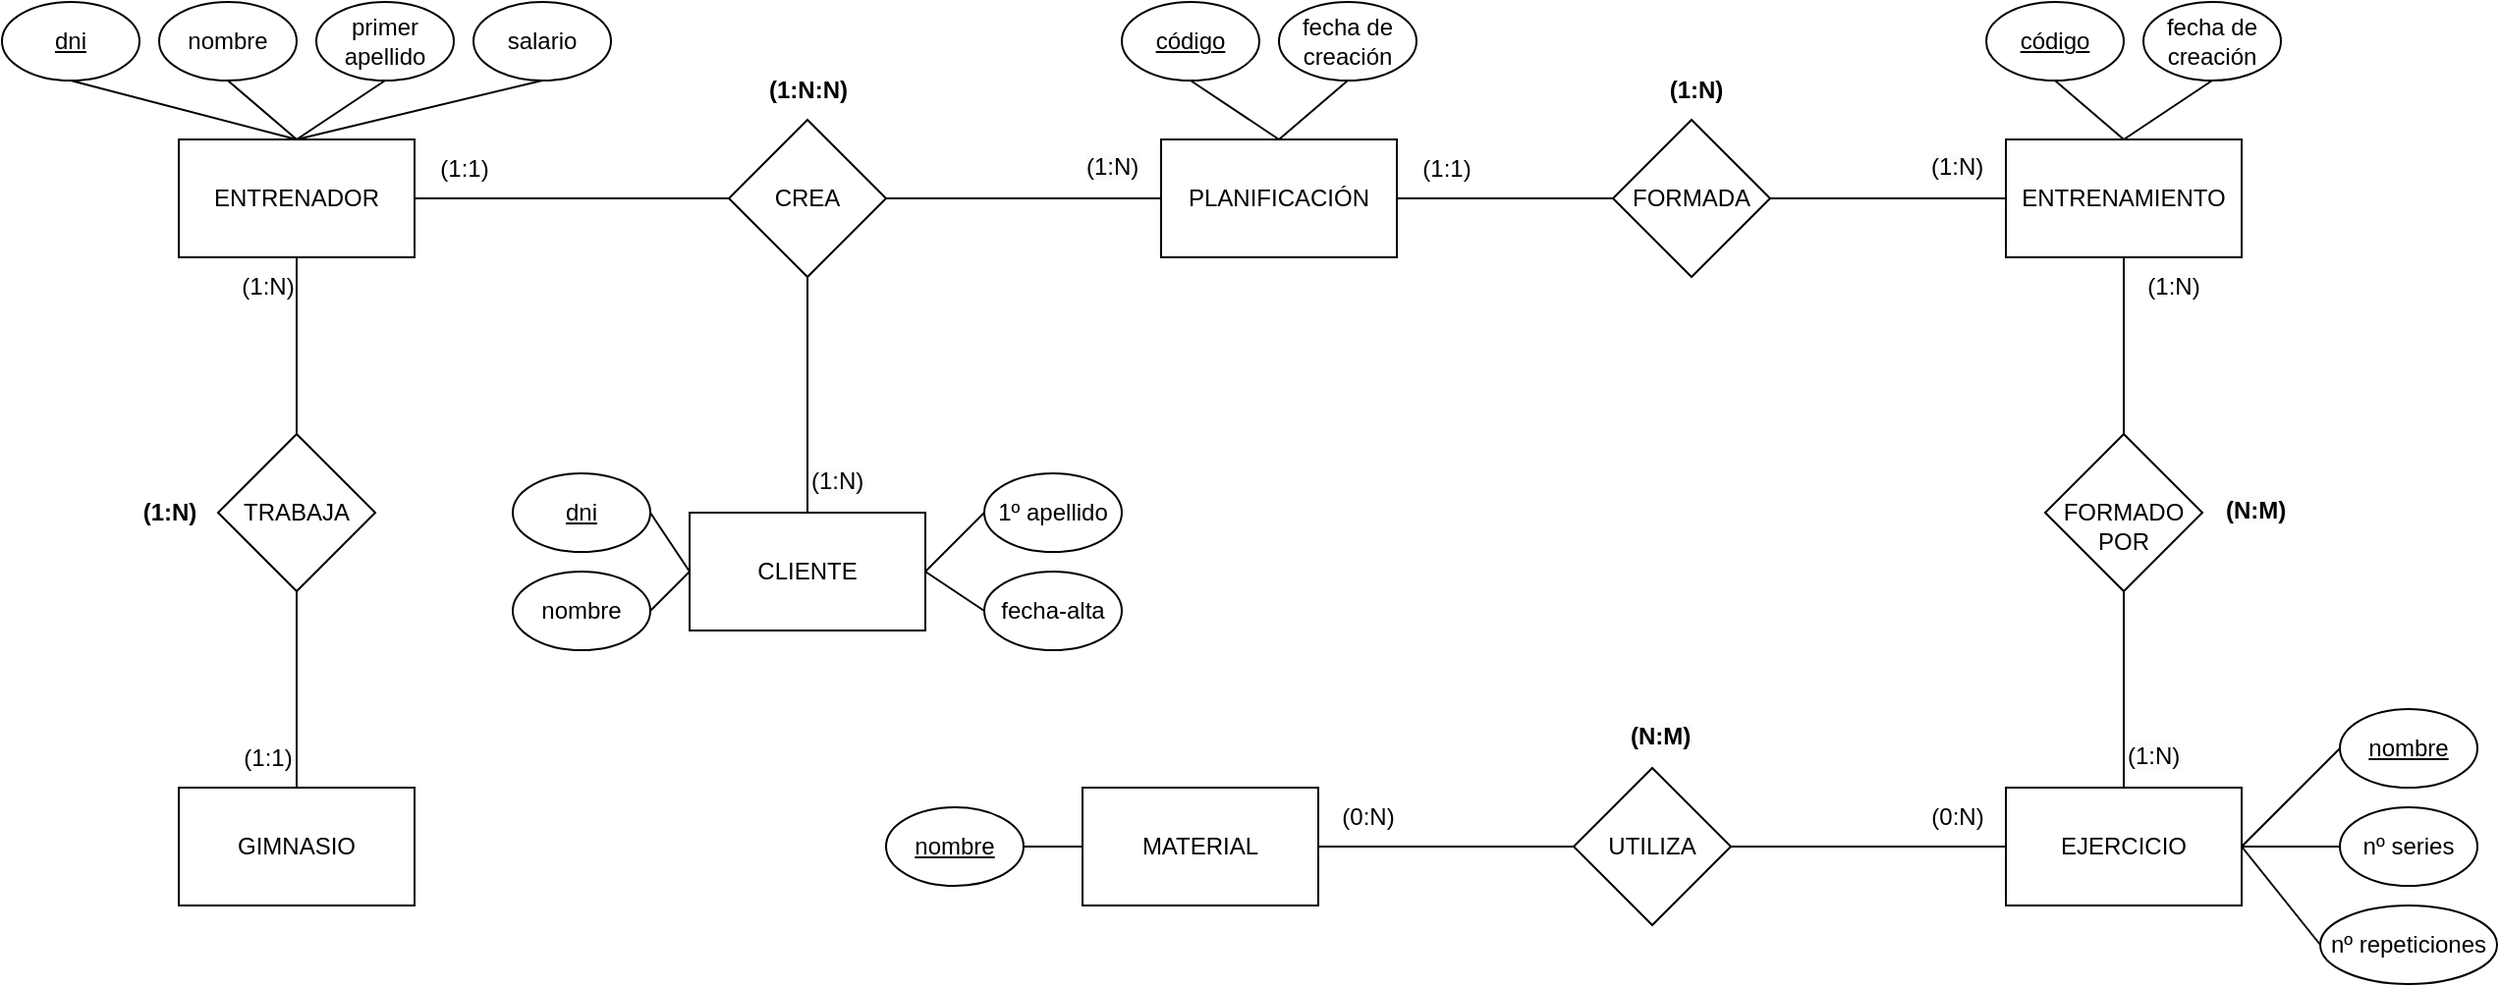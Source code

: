 <mxfile version="22.1.2" type="device">
  <diagram name="Página-1" id="HDHKzwhE_yljkrv-UkFF">
    <mxGraphModel dx="1581" dy="937" grid="1" gridSize="10" guides="1" tooltips="1" connect="1" arrows="1" fold="1" page="1" pageScale="1" pageWidth="827" pageHeight="1169" math="0" shadow="0">
      <root>
        <mxCell id="0" />
        <mxCell id="1" parent="0" />
        <mxCell id="T7XSKnq2tsJ7NhFDMrwl-1" value="ENTRENADOR" style="rounded=0;whiteSpace=wrap;html=1;" vertex="1" parent="1">
          <mxGeometry x="80" y="130" width="120" height="60" as="geometry" />
        </mxCell>
        <mxCell id="T7XSKnq2tsJ7NhFDMrwl-2" value="TRABAJA" style="rhombus;whiteSpace=wrap;html=1;" vertex="1" parent="1">
          <mxGeometry x="100" y="280" width="80" height="80" as="geometry" />
        </mxCell>
        <mxCell id="T7XSKnq2tsJ7NhFDMrwl-3" value="&lt;u&gt;dni&lt;/u&gt;" style="ellipse;whiteSpace=wrap;html=1;" vertex="1" parent="1">
          <mxGeometry x="-10" y="60" width="70" height="40" as="geometry" />
        </mxCell>
        <mxCell id="T7XSKnq2tsJ7NhFDMrwl-4" value="nombre" style="ellipse;whiteSpace=wrap;html=1;" vertex="1" parent="1">
          <mxGeometry x="70" y="60" width="70" height="40" as="geometry" />
        </mxCell>
        <mxCell id="T7XSKnq2tsJ7NhFDMrwl-5" value="salario" style="ellipse;whiteSpace=wrap;html=1;" vertex="1" parent="1">
          <mxGeometry x="230" y="60" width="70" height="40" as="geometry" />
        </mxCell>
        <mxCell id="T7XSKnq2tsJ7NhFDMrwl-6" value="primer apellido" style="ellipse;whiteSpace=wrap;html=1;" vertex="1" parent="1">
          <mxGeometry x="150" y="60" width="70" height="40" as="geometry" />
        </mxCell>
        <mxCell id="T7XSKnq2tsJ7NhFDMrwl-9" value="" style="endArrow=none;html=1;rounded=0;entryX=0.5;entryY=1;entryDx=0;entryDy=0;exitX=0.5;exitY=0;exitDx=0;exitDy=0;" edge="1" parent="1" source="T7XSKnq2tsJ7NhFDMrwl-1" target="T7XSKnq2tsJ7NhFDMrwl-3">
          <mxGeometry width="50" height="50" relative="1" as="geometry">
            <mxPoint x="390" y="460" as="sourcePoint" />
            <mxPoint x="440" y="410" as="targetPoint" />
          </mxGeometry>
        </mxCell>
        <mxCell id="T7XSKnq2tsJ7NhFDMrwl-10" value="" style="endArrow=none;html=1;rounded=0;entryX=0.5;entryY=1;entryDx=0;entryDy=0;exitX=0.5;exitY=0;exitDx=0;exitDy=0;" edge="1" parent="1" source="T7XSKnq2tsJ7NhFDMrwl-1" target="T7XSKnq2tsJ7NhFDMrwl-4">
          <mxGeometry width="50" height="50" relative="1" as="geometry">
            <mxPoint x="160" y="140" as="sourcePoint" />
            <mxPoint x="35" y="110" as="targetPoint" />
          </mxGeometry>
        </mxCell>
        <mxCell id="T7XSKnq2tsJ7NhFDMrwl-11" value="" style="endArrow=none;html=1;rounded=0;entryX=0.5;entryY=0;entryDx=0;entryDy=0;exitX=0.5;exitY=1;exitDx=0;exitDy=0;" edge="1" parent="1" source="T7XSKnq2tsJ7NhFDMrwl-5" target="T7XSKnq2tsJ7NhFDMrwl-1">
          <mxGeometry width="50" height="50" relative="1" as="geometry">
            <mxPoint x="170" y="150" as="sourcePoint" />
            <mxPoint x="45" y="120" as="targetPoint" />
          </mxGeometry>
        </mxCell>
        <mxCell id="T7XSKnq2tsJ7NhFDMrwl-12" value="" style="endArrow=none;html=1;rounded=0;entryX=0.5;entryY=0;entryDx=0;entryDy=0;exitX=0.5;exitY=1;exitDx=0;exitDy=0;" edge="1" parent="1" source="T7XSKnq2tsJ7NhFDMrwl-6" target="T7XSKnq2tsJ7NhFDMrwl-1">
          <mxGeometry width="50" height="50" relative="1" as="geometry">
            <mxPoint x="180" y="160" as="sourcePoint" />
            <mxPoint x="55" y="130" as="targetPoint" />
          </mxGeometry>
        </mxCell>
        <mxCell id="T7XSKnq2tsJ7NhFDMrwl-13" value="GIMNASIO" style="rounded=0;whiteSpace=wrap;html=1;" vertex="1" parent="1">
          <mxGeometry x="80" y="460" width="120" height="60" as="geometry" />
        </mxCell>
        <mxCell id="T7XSKnq2tsJ7NhFDMrwl-14" value="" style="endArrow=none;html=1;rounded=0;entryX=0.5;entryY=1;entryDx=0;entryDy=0;exitX=0.5;exitY=0;exitDx=0;exitDy=0;" edge="1" parent="1" source="T7XSKnq2tsJ7NhFDMrwl-2" target="T7XSKnq2tsJ7NhFDMrwl-1">
          <mxGeometry width="50" height="50" relative="1" as="geometry">
            <mxPoint x="-220" y="460" as="sourcePoint" />
            <mxPoint x="-170" y="410" as="targetPoint" />
          </mxGeometry>
        </mxCell>
        <mxCell id="T7XSKnq2tsJ7NhFDMrwl-15" value="" style="endArrow=none;html=1;rounded=0;entryX=0.5;entryY=1;entryDx=0;entryDy=0;exitX=0.5;exitY=0;exitDx=0;exitDy=0;" edge="1" parent="1" source="T7XSKnq2tsJ7NhFDMrwl-13" target="T7XSKnq2tsJ7NhFDMrwl-2">
          <mxGeometry width="50" height="50" relative="1" as="geometry">
            <mxPoint x="-310" y="170" as="sourcePoint" />
            <mxPoint x="-140" y="170" as="targetPoint" />
          </mxGeometry>
        </mxCell>
        <mxCell id="T7XSKnq2tsJ7NhFDMrwl-16" value="CREA" style="rhombus;whiteSpace=wrap;html=1;" vertex="1" parent="1">
          <mxGeometry x="360" y="120" width="80" height="80" as="geometry" />
        </mxCell>
        <mxCell id="T7XSKnq2tsJ7NhFDMrwl-17" value="PLANIFICACIÓN" style="rounded=0;whiteSpace=wrap;html=1;" vertex="1" parent="1">
          <mxGeometry x="580" y="130" width="120" height="60" as="geometry" />
        </mxCell>
        <mxCell id="T7XSKnq2tsJ7NhFDMrwl-18" value="" style="endArrow=none;html=1;rounded=0;entryX=0;entryY=0.5;entryDx=0;entryDy=0;exitX=1;exitY=0.5;exitDx=0;exitDy=0;" edge="1" parent="1" source="T7XSKnq2tsJ7NhFDMrwl-1" target="T7XSKnq2tsJ7NhFDMrwl-16">
          <mxGeometry width="50" height="50" relative="1" as="geometry">
            <mxPoint x="330" y="460" as="sourcePoint" />
            <mxPoint x="380" y="410" as="targetPoint" />
          </mxGeometry>
        </mxCell>
        <mxCell id="T7XSKnq2tsJ7NhFDMrwl-19" value="" style="endArrow=none;html=1;rounded=0;entryX=0;entryY=0.5;entryDx=0;entryDy=0;exitX=1;exitY=0.5;exitDx=0;exitDy=0;" edge="1" parent="1" source="T7XSKnq2tsJ7NhFDMrwl-16" target="T7XSKnq2tsJ7NhFDMrwl-17">
          <mxGeometry width="50" height="50" relative="1" as="geometry">
            <mxPoint x="220" y="170" as="sourcePoint" />
            <mxPoint x="384" y="170" as="targetPoint" />
          </mxGeometry>
        </mxCell>
        <mxCell id="T7XSKnq2tsJ7NhFDMrwl-20" value="CLIENTE" style="rounded=0;whiteSpace=wrap;html=1;" vertex="1" parent="1">
          <mxGeometry x="340" y="320" width="120" height="60" as="geometry" />
        </mxCell>
        <mxCell id="T7XSKnq2tsJ7NhFDMrwl-21" value="" style="endArrow=none;html=1;rounded=0;entryX=0.5;entryY=1;entryDx=0;entryDy=0;exitX=0.5;exitY=0;exitDx=0;exitDy=0;" edge="1" parent="1" source="T7XSKnq2tsJ7NhFDMrwl-20" target="T7XSKnq2tsJ7NhFDMrwl-16">
          <mxGeometry width="50" height="50" relative="1" as="geometry">
            <mxPoint x="330" y="460" as="sourcePoint" />
            <mxPoint x="380" y="410" as="targetPoint" />
          </mxGeometry>
        </mxCell>
        <mxCell id="T7XSKnq2tsJ7NhFDMrwl-22" value="1º apellido" style="ellipse;whiteSpace=wrap;html=1;" vertex="1" parent="1">
          <mxGeometry x="490" y="300" width="70" height="40" as="geometry" />
        </mxCell>
        <mxCell id="T7XSKnq2tsJ7NhFDMrwl-23" value="nombre" style="ellipse;whiteSpace=wrap;html=1;" vertex="1" parent="1">
          <mxGeometry x="250" y="350" width="70" height="40" as="geometry" />
        </mxCell>
        <mxCell id="T7XSKnq2tsJ7NhFDMrwl-24" value="&lt;u&gt;dni&lt;/u&gt;" style="ellipse;whiteSpace=wrap;html=1;" vertex="1" parent="1">
          <mxGeometry x="250" y="300" width="70" height="40" as="geometry" />
        </mxCell>
        <mxCell id="T7XSKnq2tsJ7NhFDMrwl-25" value="fecha-alta" style="ellipse;whiteSpace=wrap;html=1;" vertex="1" parent="1">
          <mxGeometry x="490" y="350" width="70" height="40" as="geometry" />
        </mxCell>
        <mxCell id="T7XSKnq2tsJ7NhFDMrwl-27" value="" style="endArrow=none;html=1;rounded=0;exitX=1;exitY=0.5;exitDx=0;exitDy=0;entryX=0;entryY=0.5;entryDx=0;entryDy=0;" edge="1" parent="1" source="T7XSKnq2tsJ7NhFDMrwl-24" target="T7XSKnq2tsJ7NhFDMrwl-20">
          <mxGeometry width="50" height="50" relative="1" as="geometry">
            <mxPoint x="470" y="420" as="sourcePoint" />
            <mxPoint x="520" y="370" as="targetPoint" />
          </mxGeometry>
        </mxCell>
        <mxCell id="T7XSKnq2tsJ7NhFDMrwl-28" value="" style="endArrow=none;html=1;rounded=0;exitX=1;exitY=0.5;exitDx=0;exitDy=0;entryX=0;entryY=0.5;entryDx=0;entryDy=0;" edge="1" parent="1" source="T7XSKnq2tsJ7NhFDMrwl-23" target="T7XSKnq2tsJ7NhFDMrwl-20">
          <mxGeometry width="50" height="50" relative="1" as="geometry">
            <mxPoint x="330" y="330" as="sourcePoint" />
            <mxPoint x="350" y="360" as="targetPoint" />
          </mxGeometry>
        </mxCell>
        <mxCell id="T7XSKnq2tsJ7NhFDMrwl-29" value="" style="endArrow=none;html=1;rounded=0;exitX=0;exitY=0.5;exitDx=0;exitDy=0;entryX=1;entryY=0.5;entryDx=0;entryDy=0;" edge="1" parent="1" source="T7XSKnq2tsJ7NhFDMrwl-25" target="T7XSKnq2tsJ7NhFDMrwl-20">
          <mxGeometry width="50" height="50" relative="1" as="geometry">
            <mxPoint x="340" y="340" as="sourcePoint" />
            <mxPoint x="360" y="370" as="targetPoint" />
          </mxGeometry>
        </mxCell>
        <mxCell id="T7XSKnq2tsJ7NhFDMrwl-30" value="" style="endArrow=none;html=1;rounded=0;exitX=0;exitY=0.5;exitDx=0;exitDy=0;entryX=1;entryY=0.5;entryDx=0;entryDy=0;" edge="1" parent="1" source="T7XSKnq2tsJ7NhFDMrwl-22" target="T7XSKnq2tsJ7NhFDMrwl-20">
          <mxGeometry width="50" height="50" relative="1" as="geometry">
            <mxPoint x="350" y="350" as="sourcePoint" />
            <mxPoint x="370" y="380" as="targetPoint" />
          </mxGeometry>
        </mxCell>
        <mxCell id="T7XSKnq2tsJ7NhFDMrwl-31" value="fecha de creación" style="ellipse;whiteSpace=wrap;html=1;" vertex="1" parent="1">
          <mxGeometry x="640" y="60" width="70" height="40" as="geometry" />
        </mxCell>
        <mxCell id="T7XSKnq2tsJ7NhFDMrwl-32" value="&lt;u&gt;código&lt;/u&gt;" style="ellipse;whiteSpace=wrap;html=1;" vertex="1" parent="1">
          <mxGeometry x="560" y="60" width="70" height="40" as="geometry" />
        </mxCell>
        <mxCell id="T7XSKnq2tsJ7NhFDMrwl-33" value="" style="endArrow=none;html=1;rounded=0;entryX=0.5;entryY=1;entryDx=0;entryDy=0;exitX=0.5;exitY=0;exitDx=0;exitDy=0;" edge="1" parent="1" source="T7XSKnq2tsJ7NhFDMrwl-17" target="T7XSKnq2tsJ7NhFDMrwl-32">
          <mxGeometry width="50" height="50" relative="1" as="geometry">
            <mxPoint x="660" y="350" as="sourcePoint" />
            <mxPoint x="710" y="300" as="targetPoint" />
          </mxGeometry>
        </mxCell>
        <mxCell id="T7XSKnq2tsJ7NhFDMrwl-34" value="" style="endArrow=none;html=1;rounded=0;entryX=0.5;entryY=1;entryDx=0;entryDy=0;exitX=0.5;exitY=0;exitDx=0;exitDy=0;" edge="1" parent="1" source="T7XSKnq2tsJ7NhFDMrwl-17" target="T7XSKnq2tsJ7NhFDMrwl-31">
          <mxGeometry width="50" height="50" relative="1" as="geometry">
            <mxPoint x="650" y="140" as="sourcePoint" />
            <mxPoint x="605" y="110" as="targetPoint" />
          </mxGeometry>
        </mxCell>
        <mxCell id="T7XSKnq2tsJ7NhFDMrwl-35" value="ENTRENAMIENTO" style="rounded=0;whiteSpace=wrap;html=1;" vertex="1" parent="1">
          <mxGeometry x="1010" y="130" width="120" height="60" as="geometry" />
        </mxCell>
        <mxCell id="T7XSKnq2tsJ7NhFDMrwl-36" value="FORMADA" style="rhombus;whiteSpace=wrap;html=1;" vertex="1" parent="1">
          <mxGeometry x="810" y="120" width="80" height="80" as="geometry" />
        </mxCell>
        <mxCell id="T7XSKnq2tsJ7NhFDMrwl-37" value="" style="endArrow=none;html=1;rounded=0;entryX=0;entryY=0.5;entryDx=0;entryDy=0;exitX=1;exitY=0.5;exitDx=0;exitDy=0;" edge="1" parent="1" source="T7XSKnq2tsJ7NhFDMrwl-36" target="T7XSKnq2tsJ7NhFDMrwl-35">
          <mxGeometry width="50" height="50" relative="1" as="geometry">
            <mxPoint x="850" y="430" as="sourcePoint" />
            <mxPoint x="900" y="380" as="targetPoint" />
          </mxGeometry>
        </mxCell>
        <mxCell id="T7XSKnq2tsJ7NhFDMrwl-38" value="" style="endArrow=none;html=1;rounded=0;entryX=0;entryY=0.5;entryDx=0;entryDy=0;exitX=1;exitY=0.5;exitDx=0;exitDy=0;" edge="1" parent="1" source="T7XSKnq2tsJ7NhFDMrwl-17" target="T7XSKnq2tsJ7NhFDMrwl-36">
          <mxGeometry width="50" height="50" relative="1" as="geometry">
            <mxPoint x="900" y="170" as="sourcePoint" />
            <mxPoint x="1020" y="170" as="targetPoint" />
          </mxGeometry>
        </mxCell>
        <mxCell id="T7XSKnq2tsJ7NhFDMrwl-40" value="fecha de creación" style="ellipse;whiteSpace=wrap;html=1;" vertex="1" parent="1">
          <mxGeometry x="1080" y="60" width="70" height="40" as="geometry" />
        </mxCell>
        <mxCell id="T7XSKnq2tsJ7NhFDMrwl-41" value="&lt;u&gt;código&lt;/u&gt;" style="ellipse;whiteSpace=wrap;html=1;" vertex="1" parent="1">
          <mxGeometry x="1000" y="60" width="70" height="40" as="geometry" />
        </mxCell>
        <mxCell id="T7XSKnq2tsJ7NhFDMrwl-42" value="" style="endArrow=none;html=1;rounded=0;entryX=0.5;entryY=1;entryDx=0;entryDy=0;exitX=0.5;exitY=0;exitDx=0;exitDy=0;" edge="1" parent="1" source="T7XSKnq2tsJ7NhFDMrwl-35" target="T7XSKnq2tsJ7NhFDMrwl-40">
          <mxGeometry width="50" height="50" relative="1" as="geometry">
            <mxPoint x="850" y="430" as="sourcePoint" />
            <mxPoint x="900" y="380" as="targetPoint" />
          </mxGeometry>
        </mxCell>
        <mxCell id="T7XSKnq2tsJ7NhFDMrwl-43" value="" style="endArrow=none;html=1;rounded=0;entryX=0.5;entryY=0;entryDx=0;entryDy=0;exitX=0.5;exitY=1;exitDx=0;exitDy=0;" edge="1" parent="1" source="T7XSKnq2tsJ7NhFDMrwl-41" target="T7XSKnq2tsJ7NhFDMrwl-35">
          <mxGeometry width="50" height="50" relative="1" as="geometry">
            <mxPoint x="1080" y="140" as="sourcePoint" />
            <mxPoint x="1125" y="110" as="targetPoint" />
          </mxGeometry>
        </mxCell>
        <mxCell id="T7XSKnq2tsJ7NhFDMrwl-44" value="&lt;br&gt;FORMADO POR" style="rhombus;whiteSpace=wrap;html=1;" vertex="1" parent="1">
          <mxGeometry x="1030" y="280" width="80" height="80" as="geometry" />
        </mxCell>
        <mxCell id="T7XSKnq2tsJ7NhFDMrwl-45" value="EJERCICIO" style="rounded=0;whiteSpace=wrap;html=1;" vertex="1" parent="1">
          <mxGeometry x="1010" y="460" width="120" height="60" as="geometry" />
        </mxCell>
        <mxCell id="T7XSKnq2tsJ7NhFDMrwl-46" value="" style="endArrow=none;html=1;rounded=0;entryX=0.5;entryY=1;entryDx=0;entryDy=0;exitX=0.5;exitY=0;exitDx=0;exitDy=0;" edge="1" parent="1" source="T7XSKnq2tsJ7NhFDMrwl-44" target="T7XSKnq2tsJ7NhFDMrwl-35">
          <mxGeometry width="50" height="50" relative="1" as="geometry">
            <mxPoint x="1080" y="590" as="sourcePoint" />
            <mxPoint x="1130" y="540" as="targetPoint" />
          </mxGeometry>
        </mxCell>
        <mxCell id="T7XSKnq2tsJ7NhFDMrwl-47" value="" style="endArrow=none;html=1;rounded=0;entryX=0.5;entryY=1;entryDx=0;entryDy=0;exitX=0.5;exitY=0;exitDx=0;exitDy=0;" edge="1" parent="1" source="T7XSKnq2tsJ7NhFDMrwl-45" target="T7XSKnq2tsJ7NhFDMrwl-44">
          <mxGeometry width="50" height="50" relative="1" as="geometry">
            <mxPoint x="1080" y="290" as="sourcePoint" />
            <mxPoint x="1080" y="200" as="targetPoint" />
          </mxGeometry>
        </mxCell>
        <mxCell id="T7XSKnq2tsJ7NhFDMrwl-48" value="&lt;u&gt;nombre&lt;/u&gt;" style="ellipse;whiteSpace=wrap;html=1;" vertex="1" parent="1">
          <mxGeometry x="1180" y="420" width="70" height="40" as="geometry" />
        </mxCell>
        <mxCell id="T7XSKnq2tsJ7NhFDMrwl-49" value="nº repeticiones" style="ellipse;whiteSpace=wrap;html=1;" vertex="1" parent="1">
          <mxGeometry x="1170" y="520" width="90" height="40" as="geometry" />
        </mxCell>
        <mxCell id="T7XSKnq2tsJ7NhFDMrwl-50" value="nº series" style="ellipse;whiteSpace=wrap;html=1;" vertex="1" parent="1">
          <mxGeometry x="1180" y="470" width="70" height="40" as="geometry" />
        </mxCell>
        <mxCell id="T7XSKnq2tsJ7NhFDMrwl-51" value="" style="endArrow=none;html=1;rounded=0;entryX=0;entryY=0.5;entryDx=0;entryDy=0;exitX=1;exitY=0.5;exitDx=0;exitDy=0;" edge="1" parent="1" source="T7XSKnq2tsJ7NhFDMrwl-45" target="T7XSKnq2tsJ7NhFDMrwl-48">
          <mxGeometry width="50" height="50" relative="1" as="geometry">
            <mxPoint x="1060" y="510" as="sourcePoint" />
            <mxPoint x="1110" y="460" as="targetPoint" />
          </mxGeometry>
        </mxCell>
        <mxCell id="T7XSKnq2tsJ7NhFDMrwl-52" value="" style="endArrow=none;html=1;rounded=0;entryX=0;entryY=0.5;entryDx=0;entryDy=0;exitX=1;exitY=0.5;exitDx=0;exitDy=0;" edge="1" parent="1" source="T7XSKnq2tsJ7NhFDMrwl-45" target="T7XSKnq2tsJ7NhFDMrwl-50">
          <mxGeometry width="50" height="50" relative="1" as="geometry">
            <mxPoint x="1060" y="510" as="sourcePoint" />
            <mxPoint x="1110" y="460" as="targetPoint" />
          </mxGeometry>
        </mxCell>
        <mxCell id="T7XSKnq2tsJ7NhFDMrwl-53" value="" style="endArrow=none;html=1;rounded=0;entryX=0;entryY=0.5;entryDx=0;entryDy=0;exitX=1;exitY=0.5;exitDx=0;exitDy=0;" edge="1" parent="1" source="T7XSKnq2tsJ7NhFDMrwl-45" target="T7XSKnq2tsJ7NhFDMrwl-49">
          <mxGeometry width="50" height="50" relative="1" as="geometry">
            <mxPoint x="1060" y="510" as="sourcePoint" />
            <mxPoint x="1110" y="460" as="targetPoint" />
          </mxGeometry>
        </mxCell>
        <mxCell id="T7XSKnq2tsJ7NhFDMrwl-54" value="UTILIZA" style="rhombus;whiteSpace=wrap;html=1;" vertex="1" parent="1">
          <mxGeometry x="790" y="450" width="80" height="80" as="geometry" />
        </mxCell>
        <mxCell id="T7XSKnq2tsJ7NhFDMrwl-55" value="MATERIAL" style="rounded=0;whiteSpace=wrap;html=1;" vertex="1" parent="1">
          <mxGeometry x="540" y="460" width="120" height="60" as="geometry" />
        </mxCell>
        <mxCell id="T7XSKnq2tsJ7NhFDMrwl-56" value="" style="endArrow=none;html=1;rounded=0;entryX=0;entryY=0.5;entryDx=0;entryDy=0;exitX=1;exitY=0.5;exitDx=0;exitDy=0;" edge="1" parent="1" source="T7XSKnq2tsJ7NhFDMrwl-54" target="T7XSKnq2tsJ7NhFDMrwl-45">
          <mxGeometry width="50" height="50" relative="1" as="geometry">
            <mxPoint x="840" y="530" as="sourcePoint" />
            <mxPoint x="890" y="480" as="targetPoint" />
          </mxGeometry>
        </mxCell>
        <mxCell id="T7XSKnq2tsJ7NhFDMrwl-57" value="" style="endArrow=none;html=1;rounded=0;entryX=0;entryY=0.5;entryDx=0;entryDy=0;exitX=1;exitY=0.5;exitDx=0;exitDy=0;" edge="1" parent="1" source="T7XSKnq2tsJ7NhFDMrwl-55" target="T7XSKnq2tsJ7NhFDMrwl-54">
          <mxGeometry width="50" height="50" relative="1" as="geometry">
            <mxPoint x="880" y="500" as="sourcePoint" />
            <mxPoint x="1020" y="500" as="targetPoint" />
          </mxGeometry>
        </mxCell>
        <mxCell id="T7XSKnq2tsJ7NhFDMrwl-59" value="(1:1)" style="text;html=1;align=center;verticalAlign=middle;resizable=0;points=[];autosize=1;strokeColor=none;fillColor=none;" vertex="1" parent="1">
          <mxGeometry x="100" y="430" width="50" height="30" as="geometry" />
        </mxCell>
        <mxCell id="T7XSKnq2tsJ7NhFDMrwl-60" value="(1:N)" style="text;html=1;align=center;verticalAlign=middle;resizable=0;points=[];autosize=1;strokeColor=none;fillColor=none;" vertex="1" parent="1">
          <mxGeometry x="100" y="190" width="50" height="30" as="geometry" />
        </mxCell>
        <mxCell id="T7XSKnq2tsJ7NhFDMrwl-61" value="&lt;b&gt;(1:N)&lt;/b&gt;" style="text;html=1;align=center;verticalAlign=middle;resizable=0;points=[];autosize=1;strokeColor=none;fillColor=none;" vertex="1" parent="1">
          <mxGeometry x="50" y="305" width="50" height="30" as="geometry" />
        </mxCell>
        <mxCell id="T7XSKnq2tsJ7NhFDMrwl-62" value="(1:1)" style="text;html=1;align=center;verticalAlign=middle;resizable=0;points=[];autosize=1;strokeColor=none;fillColor=none;" vertex="1" parent="1">
          <mxGeometry x="200" y="130" width="50" height="30" as="geometry" />
        </mxCell>
        <mxCell id="T7XSKnq2tsJ7NhFDMrwl-63" value="&lt;span style=&quot;color: rgb(0, 0, 0); font-family: Helvetica; font-size: 12px; font-style: normal; font-variant-ligatures: normal; font-variant-caps: normal; font-weight: 400; letter-spacing: normal; orphans: 2; text-align: center; text-indent: 0px; text-transform: none; widows: 2; word-spacing: 0px; -webkit-text-stroke-width: 0px; background-color: rgb(251, 251, 251); text-decoration-thickness: initial; text-decoration-style: initial; text-decoration-color: initial; float: none; display: inline !important;&quot;&gt;(1:N)&lt;/span&gt;" style="text;whiteSpace=wrap;html=1;" vertex="1" parent="1">
          <mxGeometry x="540" y="130" width="60" height="40" as="geometry" />
        </mxCell>
        <mxCell id="T7XSKnq2tsJ7NhFDMrwl-64" value="&lt;span style=&quot;color: rgb(0, 0, 0); font-family: Helvetica; font-size: 12px; font-style: normal; font-variant-ligatures: normal; font-variant-caps: normal; font-weight: 400; letter-spacing: normal; orphans: 2; text-align: center; text-indent: 0px; text-transform: none; widows: 2; word-spacing: 0px; -webkit-text-stroke-width: 0px; background-color: rgb(251, 251, 251); text-decoration-thickness: initial; text-decoration-style: initial; text-decoration-color: initial; float: none; display: inline !important;&quot;&gt;(1:N)&lt;/span&gt;" style="text;whiteSpace=wrap;html=1;" vertex="1" parent="1">
          <mxGeometry x="400" y="290" width="60" height="40" as="geometry" />
        </mxCell>
        <mxCell id="T7XSKnq2tsJ7NhFDMrwl-65" value="&lt;b&gt;(1:N:N)&lt;/b&gt;" style="text;html=1;align=center;verticalAlign=middle;resizable=0;points=[];autosize=1;strokeColor=none;fillColor=none;" vertex="1" parent="1">
          <mxGeometry x="370" y="90" width="60" height="30" as="geometry" />
        </mxCell>
        <mxCell id="T7XSKnq2tsJ7NhFDMrwl-66" value="(1:1)" style="text;html=1;align=center;verticalAlign=middle;resizable=0;points=[];autosize=1;strokeColor=none;fillColor=none;" vertex="1" parent="1">
          <mxGeometry x="700" y="130" width="50" height="30" as="geometry" />
        </mxCell>
        <mxCell id="T7XSKnq2tsJ7NhFDMrwl-67" value="&lt;span style=&quot;color: rgb(0, 0, 0); font-family: Helvetica; font-size: 12px; font-style: normal; font-variant-ligatures: normal; font-variant-caps: normal; font-weight: 400; letter-spacing: normal; orphans: 2; text-align: center; text-indent: 0px; text-transform: none; widows: 2; word-spacing: 0px; -webkit-text-stroke-width: 0px; background-color: rgb(251, 251, 251); text-decoration-thickness: initial; text-decoration-style: initial; text-decoration-color: initial; float: none; display: inline !important;&quot;&gt;(1:N)&lt;/span&gt;" style="text;whiteSpace=wrap;html=1;" vertex="1" parent="1">
          <mxGeometry x="970" y="130" width="60" height="40" as="geometry" />
        </mxCell>
        <mxCell id="T7XSKnq2tsJ7NhFDMrwl-68" value="&lt;b&gt;(1:N)&lt;/b&gt;" style="text;html=1;align=center;verticalAlign=middle;resizable=0;points=[];autosize=1;strokeColor=none;fillColor=none;" vertex="1" parent="1">
          <mxGeometry x="827" y="90" width="50" height="30" as="geometry" />
        </mxCell>
        <mxCell id="T7XSKnq2tsJ7NhFDMrwl-69" value="(1:N)" style="text;html=1;align=center;verticalAlign=middle;resizable=0;points=[];autosize=1;strokeColor=none;fillColor=none;" vertex="1" parent="1">
          <mxGeometry x="1070" y="190" width="50" height="30" as="geometry" />
        </mxCell>
        <mxCell id="T7XSKnq2tsJ7NhFDMrwl-70" value="&lt;span style=&quot;color: rgb(0, 0, 0); font-family: Helvetica; font-size: 12px; font-style: normal; font-variant-ligatures: normal; font-variant-caps: normal; font-weight: 400; letter-spacing: normal; orphans: 2; text-align: center; text-indent: 0px; text-transform: none; widows: 2; word-spacing: 0px; -webkit-text-stroke-width: 0px; background-color: rgb(251, 251, 251); text-decoration-thickness: initial; text-decoration-style: initial; text-decoration-color: initial; float: none; display: inline !important;&quot;&gt;(1:N)&lt;/span&gt;" style="text;whiteSpace=wrap;html=1;" vertex="1" parent="1">
          <mxGeometry x="1070" y="430" width="60" height="40" as="geometry" />
        </mxCell>
        <mxCell id="T7XSKnq2tsJ7NhFDMrwl-71" value="&lt;span style=&quot;color: rgb(0, 0, 0); font-family: Helvetica; font-size: 12px; font-style: normal; font-variant-ligatures: normal; font-variant-caps: normal; letter-spacing: normal; orphans: 2; text-align: center; text-indent: 0px; text-transform: none; widows: 2; word-spacing: 0px; -webkit-text-stroke-width: 0px; background-color: rgb(251, 251, 251); text-decoration-thickness: initial; text-decoration-style: initial; text-decoration-color: initial; float: none; display: inline !important;&quot;&gt;&lt;b&gt;(N:M)&lt;/b&gt;&lt;/span&gt;" style="text;whiteSpace=wrap;html=1;" vertex="1" parent="1">
          <mxGeometry x="1120" y="305" width="60" height="40" as="geometry" />
        </mxCell>
        <mxCell id="T7XSKnq2tsJ7NhFDMrwl-72" value="(0:N)" style="text;html=1;align=center;verticalAlign=middle;resizable=0;points=[];autosize=1;strokeColor=none;fillColor=none;" vertex="1" parent="1">
          <mxGeometry x="960" y="460" width="50" height="30" as="geometry" />
        </mxCell>
        <mxCell id="T7XSKnq2tsJ7NhFDMrwl-73" value="(0:N)" style="text;html=1;align=center;verticalAlign=middle;resizable=0;points=[];autosize=1;strokeColor=none;fillColor=none;" vertex="1" parent="1">
          <mxGeometry x="660" y="460" width="50" height="30" as="geometry" />
        </mxCell>
        <mxCell id="T7XSKnq2tsJ7NhFDMrwl-74" value="&lt;span style=&quot;color: rgb(0, 0, 0); font-family: Helvetica; font-size: 12px; font-style: normal; font-variant-ligatures: normal; font-variant-caps: normal; letter-spacing: normal; orphans: 2; text-align: center; text-indent: 0px; text-transform: none; widows: 2; word-spacing: 0px; -webkit-text-stroke-width: 0px; background-color: rgb(251, 251, 251); text-decoration-thickness: initial; text-decoration-style: initial; text-decoration-color: initial; float: none; display: inline !important;&quot;&gt;&lt;b&gt;(N:M)&lt;/b&gt;&lt;/span&gt;" style="text;whiteSpace=wrap;html=1;" vertex="1" parent="1">
          <mxGeometry x="817" y="420" width="60" height="40" as="geometry" />
        </mxCell>
        <mxCell id="T7XSKnq2tsJ7NhFDMrwl-75" value="&lt;u&gt;nombre&lt;/u&gt;" style="ellipse;whiteSpace=wrap;html=1;" vertex="1" parent="1">
          <mxGeometry x="440" y="470" width="70" height="40" as="geometry" />
        </mxCell>
        <mxCell id="T7XSKnq2tsJ7NhFDMrwl-76" value="" style="endArrow=none;html=1;rounded=0;entryX=0;entryY=0.5;entryDx=0;entryDy=0;exitX=1;exitY=0.5;exitDx=0;exitDy=0;" edge="1" parent="1" source="T7XSKnq2tsJ7NhFDMrwl-75" target="T7XSKnq2tsJ7NhFDMrwl-55">
          <mxGeometry width="50" height="50" relative="1" as="geometry">
            <mxPoint x="460" y="500" as="sourcePoint" />
            <mxPoint x="510" y="450" as="targetPoint" />
          </mxGeometry>
        </mxCell>
      </root>
    </mxGraphModel>
  </diagram>
</mxfile>
